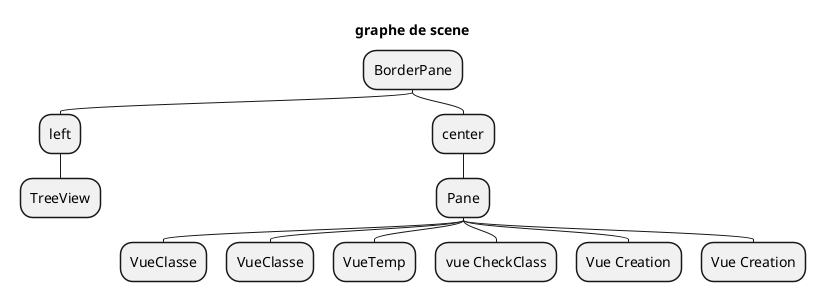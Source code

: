 @startmindmap
'https://plantuml.com/mindmap-diagram
top to bottom direction

title graphe de scene

* BorderPane
** left
*** TreeView
** center
*** Pane
**** VueClasse
**** VueClasse
**** VueTemp
**** vue CheckClass
**** Vue Creation
**** Vue Creation


@endmindmap
